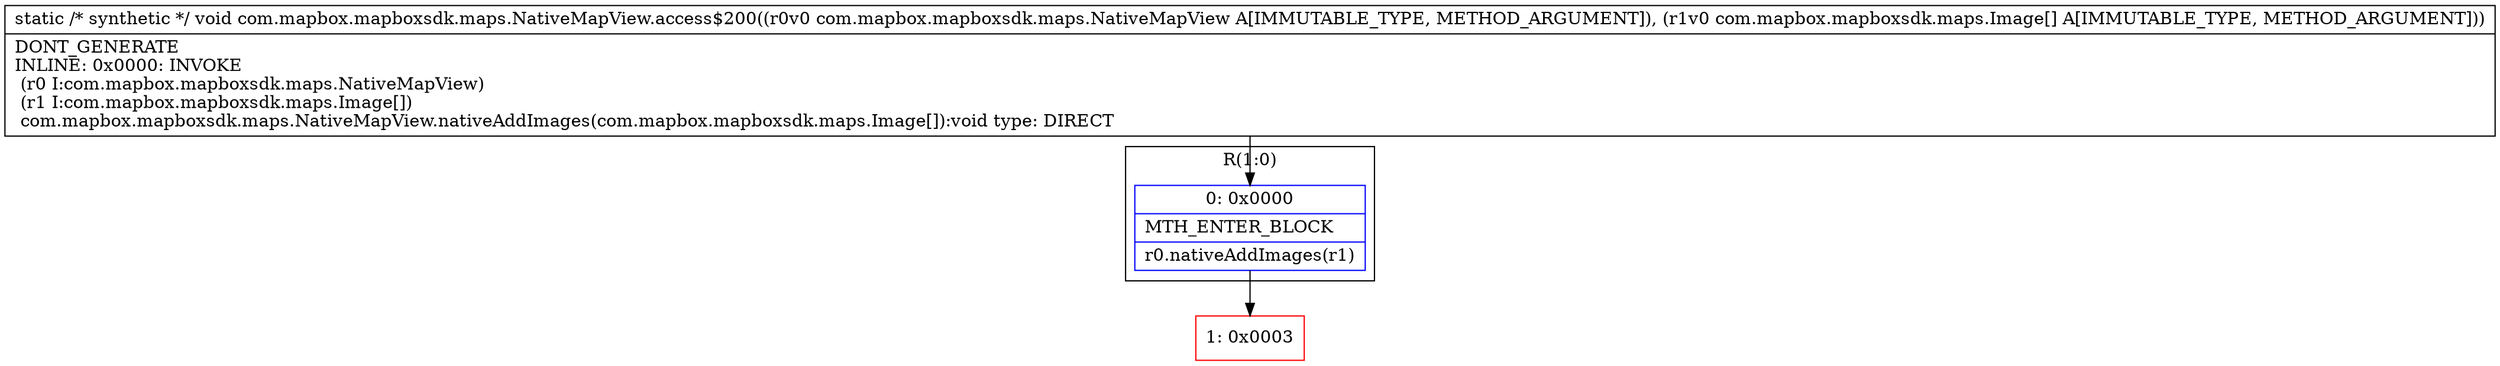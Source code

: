 digraph "CFG forcom.mapbox.mapboxsdk.maps.NativeMapView.access$200(Lcom\/mapbox\/mapboxsdk\/maps\/NativeMapView;[Lcom\/mapbox\/mapboxsdk\/maps\/Image;)V" {
subgraph cluster_Region_30764929 {
label = "R(1:0)";
node [shape=record,color=blue];
Node_0 [shape=record,label="{0\:\ 0x0000|MTH_ENTER_BLOCK\l|r0.nativeAddImages(r1)\l}"];
}
Node_1 [shape=record,color=red,label="{1\:\ 0x0003}"];
MethodNode[shape=record,label="{static \/* synthetic *\/ void com.mapbox.mapboxsdk.maps.NativeMapView.access$200((r0v0 com.mapbox.mapboxsdk.maps.NativeMapView A[IMMUTABLE_TYPE, METHOD_ARGUMENT]), (r1v0 com.mapbox.mapboxsdk.maps.Image[] A[IMMUTABLE_TYPE, METHOD_ARGUMENT]))  | DONT_GENERATE\lINLINE: 0x0000: INVOKE  \l  (r0 I:com.mapbox.mapboxsdk.maps.NativeMapView)\l  (r1 I:com.mapbox.mapboxsdk.maps.Image[])\l com.mapbox.mapboxsdk.maps.NativeMapView.nativeAddImages(com.mapbox.mapboxsdk.maps.Image[]):void type: DIRECT\l}"];
MethodNode -> Node_0;
Node_0 -> Node_1;
}

